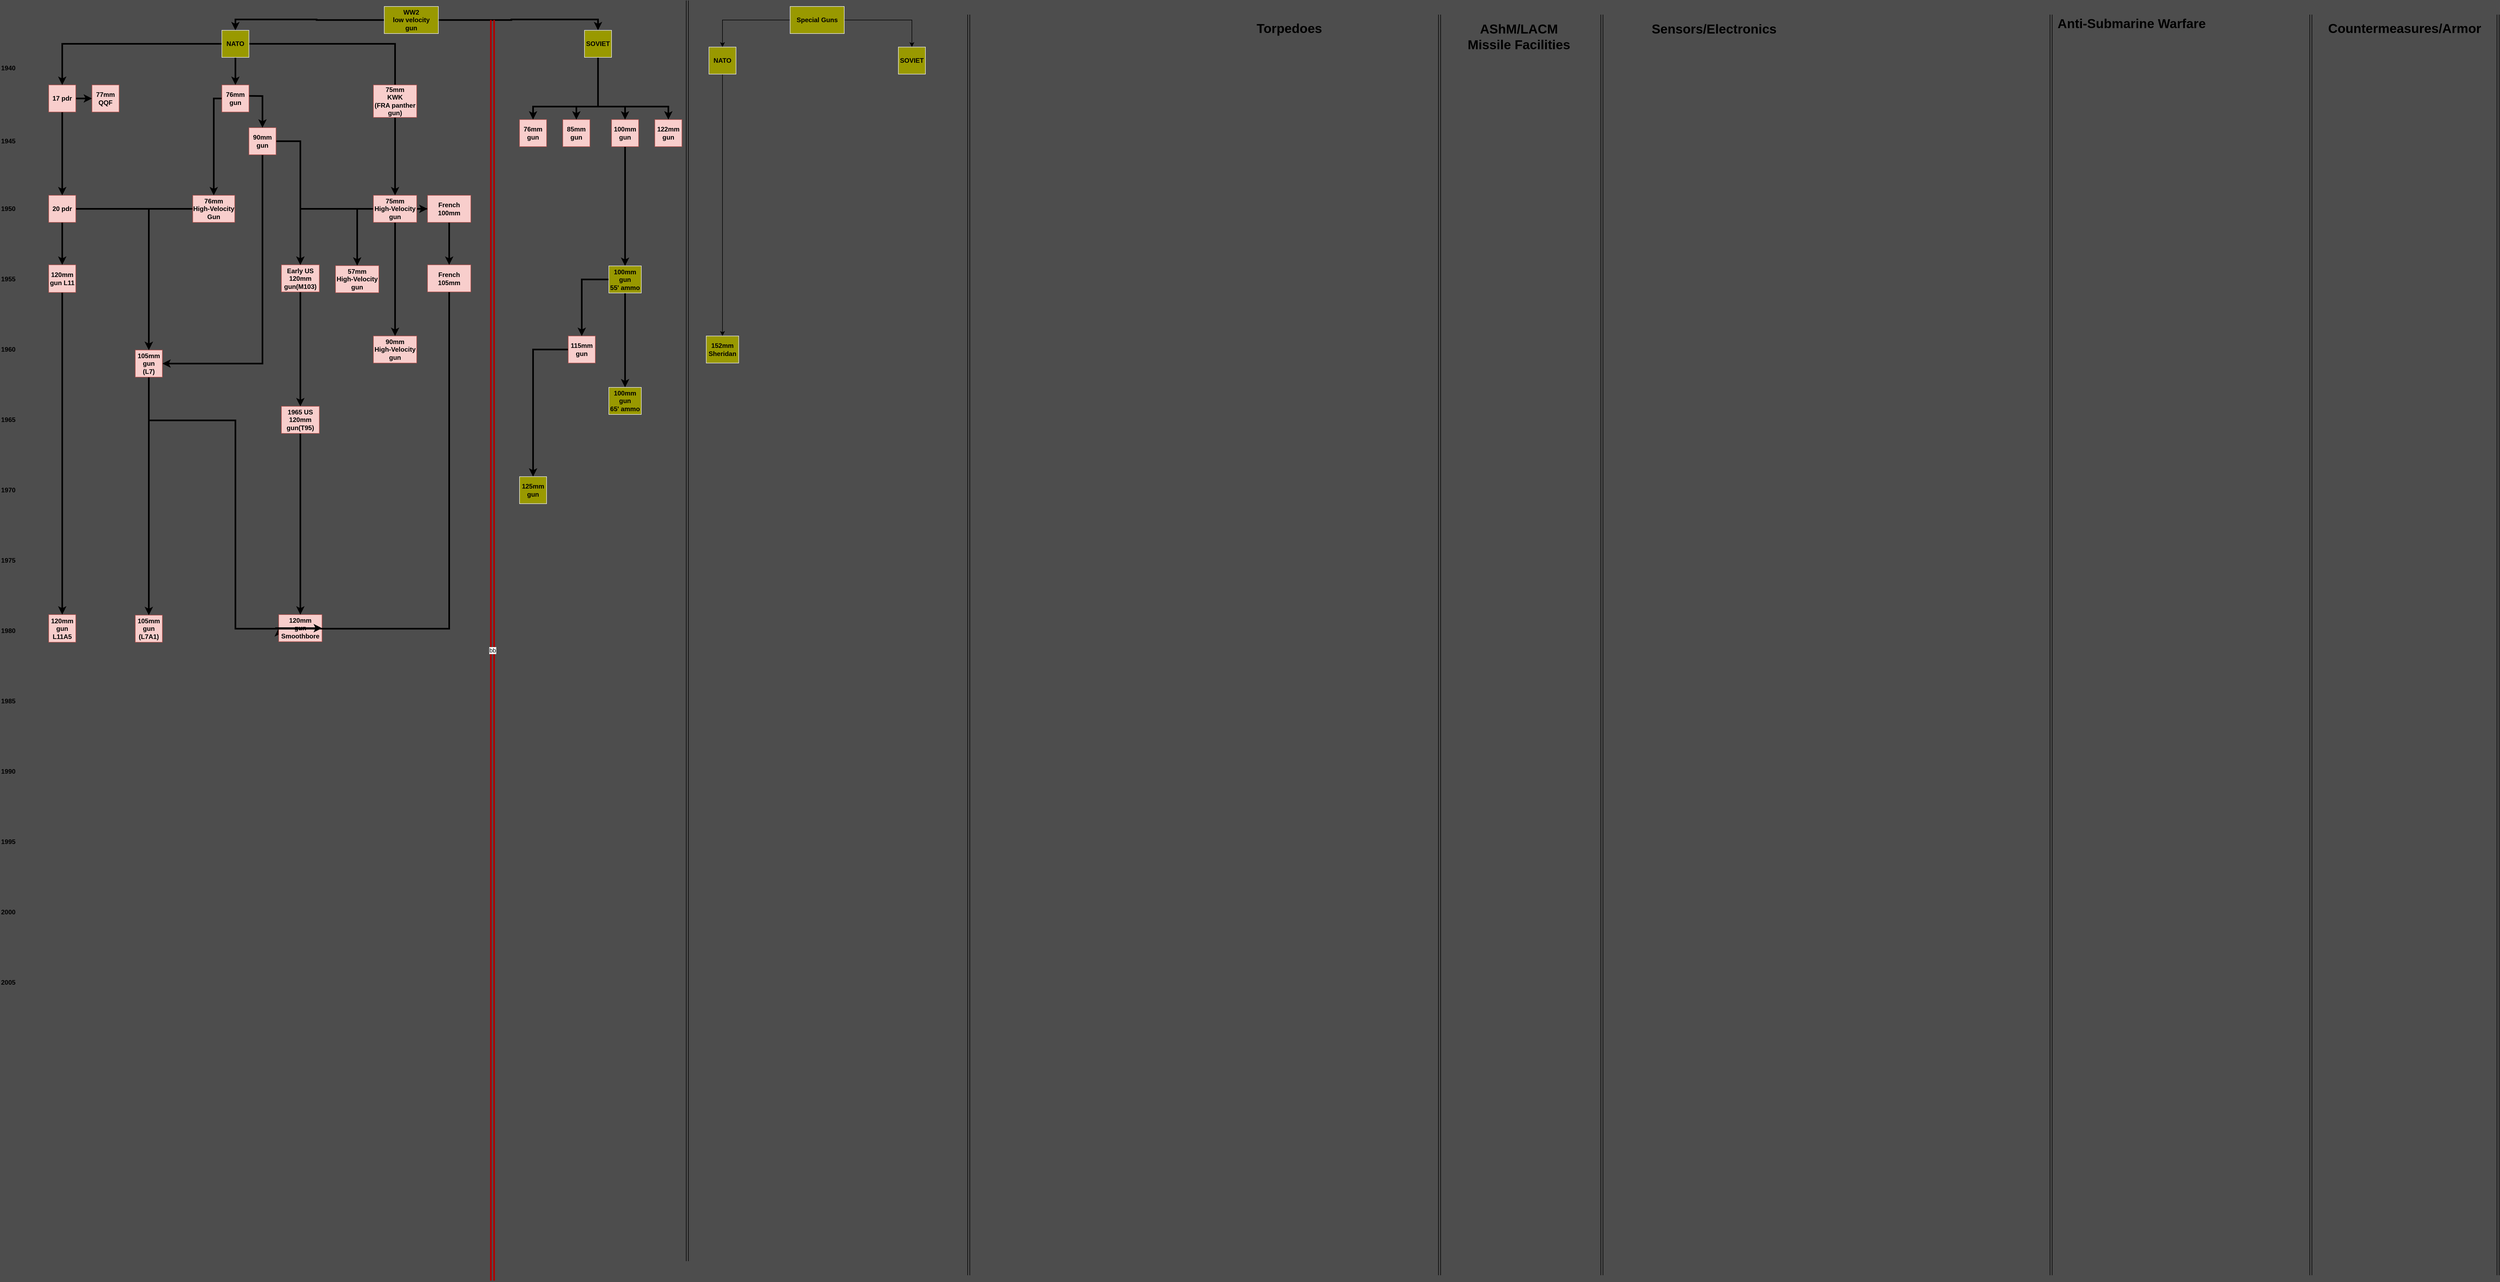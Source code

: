 <mxfile version="14.9.6" type="device" pages="2"><diagram id="k4AfZQAEBGvkmUJgl98D" name="New Submarine Stuff"><mxGraphModel dx="5576" dy="2066" grid="1" gridSize="10" guides="1" tooltips="1" connect="1" arrows="1" fold="1" page="1" pageScale="1" pageWidth="850" pageHeight="1100" background="#4D4D4D" math="0" shadow="0"><root><mxCell id="C5WFhDKt-ld-f9tAi8IY-0"/><mxCell id="C5WFhDKt-ld-f9tAi8IY-1" parent="C5WFhDKt-ld-f9tAi8IY-0"/><mxCell id="CP9UFO7GNS88F_ZE5ED8-0" value="&lt;b&gt;1940&lt;/b&gt;" style="text;html=1;resizable=0;points=[];autosize=1;align=left;verticalAlign=top;spacingTop=-4;" parent="C5WFhDKt-ld-f9tAi8IY-1" vertex="1"><mxGeometry x="-4230" y="89" width="40" height="20" as="geometry"/></mxCell><mxCell id="CP9UFO7GNS88F_ZE5ED8-1" value="&lt;b&gt;1945&lt;/b&gt;" style="text;html=1;resizable=0;points=[];autosize=1;align=left;verticalAlign=top;spacingTop=-4;" parent="C5WFhDKt-ld-f9tAi8IY-1" vertex="1"><mxGeometry x="-4230" y="224" width="40" height="20" as="geometry"/></mxCell><mxCell id="CP9UFO7GNS88F_ZE5ED8-2" value="&lt;b&gt;1950&lt;/b&gt;" style="text;html=1;resizable=0;points=[];autosize=1;align=left;verticalAlign=top;spacingTop=-4;" parent="C5WFhDKt-ld-f9tAi8IY-1" vertex="1"><mxGeometry x="-4230" y="349" width="40" height="20" as="geometry"/></mxCell><mxCell id="CP9UFO7GNS88F_ZE5ED8-3" value="&lt;b&gt;1955&lt;/b&gt;" style="text;html=1;resizable=0;points=[];autosize=1;align=left;verticalAlign=top;spacingTop=-4;" parent="C5WFhDKt-ld-f9tAi8IY-1" vertex="1"><mxGeometry x="-4230" y="479" width="40" height="20" as="geometry"/></mxCell><mxCell id="CP9UFO7GNS88F_ZE5ED8-4" value="&lt;b&gt;1960&lt;/b&gt;" style="text;html=1;resizable=0;points=[];autosize=1;align=left;verticalAlign=top;spacingTop=-4;" parent="C5WFhDKt-ld-f9tAi8IY-1" vertex="1"><mxGeometry x="-4230" y="609" width="40" height="20" as="geometry"/></mxCell><mxCell id="CP9UFO7GNS88F_ZE5ED8-5" value="&lt;b&gt;1965&lt;/b&gt;" style="text;html=1;resizable=0;points=[];autosize=1;align=left;verticalAlign=top;spacingTop=-4;" parent="C5WFhDKt-ld-f9tAi8IY-1" vertex="1"><mxGeometry x="-4230" y="739" width="40" height="20" as="geometry"/></mxCell><mxCell id="CP9UFO7GNS88F_ZE5ED8-6" value="&lt;b&gt;1970&lt;/b&gt;" style="text;html=1;resizable=0;points=[];autosize=1;align=left;verticalAlign=top;spacingTop=-4;" parent="C5WFhDKt-ld-f9tAi8IY-1" vertex="1"><mxGeometry x="-4230" y="869" width="40" height="20" as="geometry"/></mxCell><mxCell id="CP9UFO7GNS88F_ZE5ED8-7" value="&lt;b&gt;1975&lt;/b&gt;" style="text;html=1;resizable=0;points=[];autosize=1;align=left;verticalAlign=top;spacingTop=-4;" parent="C5WFhDKt-ld-f9tAi8IY-1" vertex="1"><mxGeometry x="-4230" y="999" width="40" height="20" as="geometry"/></mxCell><mxCell id="CP9UFO7GNS88F_ZE5ED8-8" value="&lt;b&gt;1980&lt;/b&gt;" style="text;html=1;resizable=0;points=[];autosize=1;align=left;verticalAlign=top;spacingTop=-4;" parent="C5WFhDKt-ld-f9tAi8IY-1" vertex="1"><mxGeometry x="-4230" y="1129" width="40" height="20" as="geometry"/></mxCell><mxCell id="CP9UFO7GNS88F_ZE5ED8-9" value="&lt;b&gt;1985&lt;/b&gt;" style="text;html=1;resizable=0;points=[];autosize=1;align=left;verticalAlign=top;spacingTop=-4;" parent="C5WFhDKt-ld-f9tAi8IY-1" vertex="1"><mxGeometry x="-4230" y="1259" width="40" height="20" as="geometry"/></mxCell><mxCell id="CP9UFO7GNS88F_ZE5ED8-10" value="&lt;b&gt;1990&lt;/b&gt;" style="text;html=1;resizable=0;points=[];autosize=1;align=left;verticalAlign=top;spacingTop=-4;" parent="C5WFhDKt-ld-f9tAi8IY-1" vertex="1"><mxGeometry x="-4230" y="1389" width="40" height="20" as="geometry"/></mxCell><mxCell id="CP9UFO7GNS88F_ZE5ED8-11" value="&lt;b&gt;1995&lt;/b&gt;" style="text;html=1;resizable=0;points=[];autosize=1;align=left;verticalAlign=top;spacingTop=-4;" parent="C5WFhDKt-ld-f9tAi8IY-1" vertex="1"><mxGeometry x="-4230" y="1519" width="40" height="20" as="geometry"/></mxCell><mxCell id="CP9UFO7GNS88F_ZE5ED8-12" value="&lt;b&gt;2000&lt;/b&gt;" style="text;html=1;resizable=0;points=[];autosize=1;align=left;verticalAlign=top;spacingTop=-4;" parent="C5WFhDKt-ld-f9tAi8IY-1" vertex="1"><mxGeometry x="-4230" y="1649" width="40" height="20" as="geometry"/></mxCell><mxCell id="CP9UFO7GNS88F_ZE5ED8-13" value="&lt;b&gt;2005&lt;/b&gt;" style="text;html=1;resizable=0;points=[];autosize=1;align=left;verticalAlign=top;spacingTop=-4;" parent="C5WFhDKt-ld-f9tAi8IY-1" vertex="1"><mxGeometry x="-4230" y="1779" width="40" height="20" as="geometry"/></mxCell><mxCell id="vhZU52meD8vUy6PAUd2d-28" value="&lt;font style=&quot;font-size: 24px&quot;&gt;&lt;b&gt;Countermeasures/Armor&lt;/b&gt;&lt;/font&gt;" style="text;html=1;resizable=0;points=[];autosize=1;align=left;verticalAlign=top;spacingTop=-4;" parent="C5WFhDKt-ld-f9tAi8IY-1" vertex="1"><mxGeometry x="70" y="9" width="300" height="20" as="geometry"/></mxCell><mxCell id="vhZU52meD8vUy6PAUd2d-29" value="" style="shape=link;html=1;" parent="C5WFhDKt-ld-f9tAi8IY-1" edge="1"><mxGeometry width="50" height="50" relative="1" as="geometry"><mxPoint x="-2440.0" y="2330" as="sourcePoint"/><mxPoint x="-2440.0" as="targetPoint"/></mxGeometry></mxCell><mxCell id="vhZU52meD8vUy6PAUd2d-30" value="&lt;span style=&quot;font-size: 24px&quot;&gt;&lt;b&gt;Anti-Submarine Warfare&lt;/b&gt;&lt;/span&gt;" style="text;html=1;resizable=0;points=[];autosize=1;align=left;verticalAlign=top;spacingTop=-4;" parent="C5WFhDKt-ld-f9tAi8IY-1" vertex="1"><mxGeometry x="-430.0" width="290" height="20" as="geometry"/></mxCell><mxCell id="vhZU52meD8vUy6PAUd2d-44" value="" style="shape=link;html=1;" parent="C5WFhDKt-ld-f9tAi8IY-1" edge="1"><mxGeometry width="50" height="50" relative="1" as="geometry"><mxPoint x="-440.001" y="2330" as="sourcePoint"/><mxPoint x="-440.001" as="targetPoint"/></mxGeometry></mxCell><mxCell id="vhZU52meD8vUy6PAUd2d-60" value="&lt;span style=&quot;font-size: 24px&quot;&gt;&lt;b&gt;Sensors/Electronics&lt;/b&gt;&lt;/span&gt;" style="text;html=1;resizable=0;points=[];autosize=1;align=left;verticalAlign=top;spacingTop=-4;" parent="C5WFhDKt-ld-f9tAi8IY-1" vertex="1"><mxGeometry x="-1180" y="10" width="250" height="20" as="geometry"/></mxCell><mxCell id="vhZU52meD8vUy6PAUd2d-126" value="" style="shape=link;html=1;" parent="C5WFhDKt-ld-f9tAi8IY-1" edge="1"><mxGeometry width="50" height="50" relative="1" as="geometry"><mxPoint x="39.999" y="2330" as="sourcePoint"/><mxPoint x="39.999" as="targetPoint"/></mxGeometry></mxCell><mxCell id="vhZU52meD8vUy6PAUd2d-127" value="" style="shape=link;html=1;" parent="C5WFhDKt-ld-f9tAi8IY-1" edge="1"><mxGeometry width="50" height="50" relative="1" as="geometry"><mxPoint x="385.929" y="2330" as="sourcePoint"/><mxPoint x="385.929" as="targetPoint"/></mxGeometry></mxCell><mxCell id="vhZU52meD8vUy6PAUd2d-128" value="" style="shape=link;html=1;" parent="C5WFhDKt-ld-f9tAi8IY-1" edge="1"><mxGeometry width="50" height="50" relative="1" as="geometry"><mxPoint x="-2960.0" y="2304" as="sourcePoint"/><mxPoint x="-2960.0" y="-26" as="targetPoint"/></mxGeometry></mxCell><mxCell id="vhZU52meD8vUy6PAUd2d-129" value="&lt;span style=&quot;font-size: 24px&quot;&gt;&lt;b&gt;Torpedoes&lt;br&gt;&lt;/b&gt;&lt;/span&gt;" style="text;html=1;resizable=0;points=[];autosize=1;align=left;verticalAlign=top;spacingTop=-4;" parent="C5WFhDKt-ld-f9tAi8IY-1" vertex="1"><mxGeometry x="-1910" y="9" width="140" height="20" as="geometry"/></mxCell><mxCell id="vhZU52meD8vUy6PAUd2d-137" value="" style="shape=link;html=1;" parent="C5WFhDKt-ld-f9tAi8IY-1" edge="1"><mxGeometry width="50" height="50" relative="1" as="geometry"><mxPoint x="-1570" y="2330" as="sourcePoint"/><mxPoint x="-1570" as="targetPoint"/></mxGeometry></mxCell><mxCell id="5YGZjUVC741rIX0Yzwud-0" value="" style="shape=link;html=1;" parent="C5WFhDKt-ld-f9tAi8IY-1" edge="1"><mxGeometry width="50" height="50" relative="1" as="geometry"><mxPoint x="-1270" y="2330" as="sourcePoint"/><mxPoint x="-1270" as="targetPoint"/></mxGeometry></mxCell><mxCell id="5YGZjUVC741rIX0Yzwud-1" value="&lt;div style=&quot;text-align: center&quot;&gt;&lt;b style=&quot;font-size: 24px&quot;&gt;AShM/LACM&lt;br&gt;Missile Facilities&lt;/b&gt;&lt;br&gt;&lt;/div&gt;" style="text;html=1;resizable=0;points=[];autosize=1;align=left;verticalAlign=top;spacingTop=-4;" parent="C5WFhDKt-ld-f9tAi8IY-1" vertex="1"><mxGeometry x="-1520" y="10" width="200" height="40" as="geometry"/></mxCell><mxCell id="lodq1067jjbL3VtOKf9E-46" style="edgeStyle=orthogonalEdgeStyle;rounded=0;orthogonalLoop=1;jettySize=auto;html=1;entryX=0.5;entryY=0;entryDx=0;entryDy=0;strokeWidth=3;" parent="C5WFhDKt-ld-f9tAi8IY-1" source="MHSjwQEa7VIGJPmXD4GT-1" target="lodq1067jjbL3VtOKf9E-39" edge="1"><mxGeometry relative="1" as="geometry"><Array as="points"><mxPoint x="-3835" y="155"/></Array></mxGeometry></mxCell><mxCell id="LeSKH15MwXSBt3v7Blxw-29" style="edgeStyle=orthogonalEdgeStyle;rounded=0;orthogonalLoop=1;jettySize=auto;html=1;entryX=0.5;entryY=0;entryDx=0;entryDy=0;fontSize=15;fontColor=#FF3333;strokeWidth=3;" parent="C5WFhDKt-ld-f9tAi8IY-1" source="MHSjwQEa7VIGJPmXD4GT-3" target="LeSKH15MwXSBt3v7Blxw-15" edge="1"><mxGeometry relative="1" as="geometry"/></mxCell><mxCell id="LeSKH15MwXSBt3v7Blxw-31" style="edgeStyle=orthogonalEdgeStyle;rounded=0;orthogonalLoop=1;jettySize=auto;html=1;entryX=0.5;entryY=0;entryDx=0;entryDy=0;fontSize=15;fontColor=#FF3333;strokeWidth=3;" parent="C5WFhDKt-ld-f9tAi8IY-1" source="MHSjwQEa7VIGJPmXD4GT-3" target="LeSKH15MwXSBt3v7Blxw-17" edge="1"><mxGeometry relative="1" as="geometry"/></mxCell><mxCell id="MHSjwQEa7VIGJPmXD4GT-3" value="WW2&lt;br&gt;low velocity&lt;br&gt;gun" style="rounded=0;whiteSpace=wrap;html=1;strokeColor=#E6E6E6;fillColor=#999900;arcSize=6;fontStyle=1" parent="C5WFhDKt-ld-f9tAi8IY-1" vertex="1"><mxGeometry x="-3520" y="-15" width="100" height="50" as="geometry"/></mxCell><mxCell id="lodq1067jjbL3VtOKf9E-52" style="edgeStyle=orthogonalEdgeStyle;rounded=0;orthogonalLoop=1;jettySize=auto;html=1;entryX=0.5;entryY=0;entryDx=0;entryDy=0;strokeWidth=3;" parent="C5WFhDKt-ld-f9tAi8IY-1" source="LeSKH15MwXSBt3v7Blxw-0" target="LeSKH15MwXSBt3v7Blxw-19" edge="1"><mxGeometry relative="1" as="geometry"/></mxCell><mxCell id="7f-6ZEo2HcRtpY3VtQ-P-0" style="edgeStyle=orthogonalEdgeStyle;rounded=0;orthogonalLoop=1;jettySize=auto;html=1;entryX=1;entryY=0.5;entryDx=0;entryDy=0;strokeWidth=3;" parent="C5WFhDKt-ld-f9tAi8IY-1" source="LeSKH15MwXSBt3v7Blxw-0" target="LeSKH15MwXSBt3v7Blxw-2" edge="1"><mxGeometry relative="1" as="geometry"><Array as="points"><mxPoint x="-3745" y="645"/></Array></mxGeometry></mxCell><mxCell id="LeSKH15MwXSBt3v7Blxw-0" value="90mm&lt;br&gt;gun" style="rounded=0;whiteSpace=wrap;html=1;strokeColor=#b85450;fillColor=#f8cecc;arcSize=6;fontStyle=1" parent="C5WFhDKt-ld-f9tAi8IY-1" vertex="1"><mxGeometry x="-3770" y="209" width="50" height="50" as="geometry"/></mxCell><mxCell id="lodq1067jjbL3VtOKf9E-33" style="edgeStyle=orthogonalEdgeStyle;rounded=0;orthogonalLoop=1;jettySize=auto;html=1;entryX=0.5;entryY=0;entryDx=0;entryDy=0;strokeWidth=3;" parent="C5WFhDKt-ld-f9tAi8IY-1" source="LeSKH15MwXSBt3v7Blxw-1" target="lodq1067jjbL3VtOKf9E-32" edge="1"><mxGeometry relative="1" as="geometry"/></mxCell><mxCell id="LeSKH15MwXSBt3v7Blxw-1" value="100mm&lt;br&gt;gun" style="rounded=0;whiteSpace=wrap;html=1;strokeColor=#b85450;fillColor=#f8cecc;arcSize=6;fontStyle=1" parent="C5WFhDKt-ld-f9tAi8IY-1" vertex="1"><mxGeometry x="-3100" y="194" width="50" height="50" as="geometry"/></mxCell><mxCell id="7f-6ZEo2HcRtpY3VtQ-P-14" style="edgeStyle=orthogonalEdgeStyle;rounded=0;orthogonalLoop=1;jettySize=auto;html=1;entryX=0;entryY=0.5;entryDx=0;entryDy=0;strokeWidth=3;" parent="C5WFhDKt-ld-f9tAi8IY-1" source="LeSKH15MwXSBt3v7Blxw-2" target="LeSKH15MwXSBt3v7Blxw-5" edge="1"><mxGeometry relative="1" as="geometry"><Array as="points"><mxPoint x="-3955" y="750"/><mxPoint x="-3795" y="750"/><mxPoint x="-3795" y="1135"/></Array></mxGeometry></mxCell><mxCell id="7f-6ZEo2HcRtpY3VtQ-P-20" style="edgeStyle=orthogonalEdgeStyle;rounded=0;orthogonalLoop=1;jettySize=auto;html=1;entryX=0.5;entryY=0;entryDx=0;entryDy=0;strokeWidth=3;" parent="C5WFhDKt-ld-f9tAi8IY-1" source="LeSKH15MwXSBt3v7Blxw-2" target="7f-6ZEo2HcRtpY3VtQ-P-19" edge="1"><mxGeometry relative="1" as="geometry"/></mxCell><mxCell id="LeSKH15MwXSBt3v7Blxw-2" value="105mm&lt;br&gt;gun&lt;br&gt;(L7)" style="rounded=0;whiteSpace=wrap;html=1;strokeColor=#b85450;fillColor=#f8cecc;arcSize=6;fontStyle=1" parent="C5WFhDKt-ld-f9tAi8IY-1" vertex="1"><mxGeometry x="-3980" y="620" width="50" height="50" as="geometry"/></mxCell><mxCell id="LeSKH15MwXSBt3v7Blxw-55" style="edgeStyle=orthogonalEdgeStyle;rounded=0;orthogonalLoop=1;jettySize=auto;html=1;entryX=0.5;entryY=0;entryDx=0;entryDy=0;fontSize=15;fontColor=#FF3333;strokeWidth=3;" parent="C5WFhDKt-ld-f9tAi8IY-1" source="LeSKH15MwXSBt3v7Blxw-3" target="LeSKH15MwXSBt3v7Blxw-4" edge="1"><mxGeometry relative="1" as="geometry"/></mxCell><mxCell id="LeSKH15MwXSBt3v7Blxw-3" value="115mm&lt;br&gt;gun" style="rounded=0;whiteSpace=wrap;html=1;strokeColor=#b85450;fillColor=#f8cecc;arcSize=6;fontStyle=1" parent="C5WFhDKt-ld-f9tAi8IY-1" vertex="1"><mxGeometry x="-3180" y="594" width="50" height="50" as="geometry"/></mxCell><mxCell id="LeSKH15MwXSBt3v7Blxw-4" value="125mm&lt;br&gt;gun" style="rounded=0;whiteSpace=wrap;html=1;strokeColor=#E6E6E6;fillColor=#999900;arcSize=6;fontStyle=1" parent="C5WFhDKt-ld-f9tAi8IY-1" vertex="1"><mxGeometry x="-3270" y="854" width="50" height="50" as="geometry"/></mxCell><mxCell id="LeSKH15MwXSBt3v7Blxw-5" value="120mm&lt;br&gt;gun&lt;br&gt;Smoothbore" style="rounded=0;whiteSpace=wrap;html=1;strokeColor=#b85450;fillColor=#f8cecc;arcSize=6;fontStyle=1" parent="C5WFhDKt-ld-f9tAi8IY-1" vertex="1"><mxGeometry x="-3715" y="1109" width="80" height="50" as="geometry"/></mxCell><mxCell id="LeSKH15MwXSBt3v7Blxw-6" value="85mm&lt;br&gt;gun" style="rounded=0;whiteSpace=wrap;html=1;strokeColor=#b85450;fillColor=#f8cecc;arcSize=6;fontStyle=1" parent="C5WFhDKt-ld-f9tAi8IY-1" vertex="1"><mxGeometry x="-3190" y="194" width="50" height="50" as="geometry"/></mxCell><mxCell id="LeSKH15MwXSBt3v7Blxw-7" value="122mm&lt;br&gt;gun" style="rounded=0;whiteSpace=wrap;html=1;strokeColor=#b85450;fillColor=#f8cecc;arcSize=6;fontStyle=1" parent="C5WFhDKt-ld-f9tAi8IY-1" vertex="1"><mxGeometry x="-3020" y="194" width="50" height="50" as="geometry"/></mxCell><mxCell id="LeSKH15MwXSBt3v7Blxw-56" style="edgeStyle=orthogonalEdgeStyle;rounded=0;orthogonalLoop=1;jettySize=auto;html=1;entryX=0.5;entryY=0;entryDx=0;entryDy=0;fontSize=15;fontColor=#FF3333;strokeWidth=3;" parent="C5WFhDKt-ld-f9tAi8IY-1" source="LeSKH15MwXSBt3v7Blxw-8" target="LeSKH15MwXSBt3v7Blxw-9" edge="1"><mxGeometry relative="1" as="geometry"/></mxCell><mxCell id="7f-6ZEo2HcRtpY3VtQ-P-8" style="edgeStyle=orthogonalEdgeStyle;rounded=0;orthogonalLoop=1;jettySize=auto;html=1;entryX=0;entryY=0.5;entryDx=0;entryDy=0;strokeWidth=3;" parent="C5WFhDKt-ld-f9tAi8IY-1" source="LeSKH15MwXSBt3v7Blxw-8" target="7f-6ZEo2HcRtpY3VtQ-P-5" edge="1"><mxGeometry relative="1" as="geometry"/></mxCell><mxCell id="LeSKH15MwXSBt3v7Blxw-8" value="17 pdr" style="rounded=0;whiteSpace=wrap;html=1;strokeColor=#b85450;fillColor=#f8cecc;arcSize=6;fontStyle=1" parent="C5WFhDKt-ld-f9tAi8IY-1" vertex="1"><mxGeometry x="-4140" y="130" width="50" height="50" as="geometry"/></mxCell><mxCell id="lodq1067jjbL3VtOKf9E-0" style="edgeStyle=orthogonalEdgeStyle;rounded=0;orthogonalLoop=1;jettySize=auto;html=1;entryX=0.5;entryY=0;entryDx=0;entryDy=0;strokeWidth=3;" parent="C5WFhDKt-ld-f9tAi8IY-1" source="LeSKH15MwXSBt3v7Blxw-9" target="LeSKH15MwXSBt3v7Blxw-18" edge="1"><mxGeometry relative="1" as="geometry"/></mxCell><mxCell id="7f-6ZEo2HcRtpY3VtQ-P-1" style="edgeStyle=orthogonalEdgeStyle;rounded=0;orthogonalLoop=1;jettySize=auto;html=1;strokeWidth=3;" parent="C5WFhDKt-ld-f9tAi8IY-1" source="LeSKH15MwXSBt3v7Blxw-9" target="LeSKH15MwXSBt3v7Blxw-2" edge="1"><mxGeometry relative="1" as="geometry"/></mxCell><mxCell id="LeSKH15MwXSBt3v7Blxw-9" value="20&amp;nbsp;pdr" style="rounded=0;whiteSpace=wrap;html=1;strokeColor=#b85450;fillColor=#f8cecc;arcSize=6;fontStyle=1" parent="C5WFhDKt-ld-f9tAi8IY-1" vertex="1"><mxGeometry x="-4140" y="334" width="50" height="50" as="geometry"/></mxCell><mxCell id="LeSKH15MwXSBt3v7Blxw-22" style="edgeStyle=orthogonalEdgeStyle;rounded=0;orthogonalLoop=1;jettySize=auto;html=1;entryX=0.5;entryY=0;entryDx=0;entryDy=0;fontSize=15;fontColor=#FF3333;strokeWidth=3;" parent="C5WFhDKt-ld-f9tAi8IY-1" source="LeSKH15MwXSBt3v7Blxw-15" target="LeSKH15MwXSBt3v7Blxw-8" edge="1"><mxGeometry relative="1" as="geometry"><mxPoint x="-4070" y="125" as="targetPoint"/></mxGeometry></mxCell><mxCell id="LeSKH15MwXSBt3v7Blxw-32" style="edgeStyle=orthogonalEdgeStyle;rounded=0;orthogonalLoop=1;jettySize=auto;html=1;fontSize=15;fontColor=#FF3333;strokeWidth=3;entryX=0.5;entryY=0;entryDx=0;entryDy=0;" parent="C5WFhDKt-ld-f9tAi8IY-1" source="LeSKH15MwXSBt3v7Blxw-15" target="LeSKH15MwXSBt3v7Blxw-37" edge="1"><mxGeometry relative="1" as="geometry"><mxPoint x="-3560" y="280" as="targetPoint"/></mxGeometry></mxCell><mxCell id="pHbKhdELjsEy3I7Yhlce-1" style="edgeStyle=orthogonalEdgeStyle;rounded=0;orthogonalLoop=1;jettySize=auto;html=1;entryX=0.5;entryY=0;entryDx=0;entryDy=0;strokeWidth=3;" parent="C5WFhDKt-ld-f9tAi8IY-1" source="LeSKH15MwXSBt3v7Blxw-15" target="MHSjwQEa7VIGJPmXD4GT-1" edge="1"><mxGeometry relative="1" as="geometry"/></mxCell><mxCell id="LeSKH15MwXSBt3v7Blxw-15" value="NATO" style="rounded=0;whiteSpace=wrap;html=1;strokeColor=#E6E6E6;fillColor=#999900;arcSize=6;fontStyle=1" parent="C5WFhDKt-ld-f9tAi8IY-1" vertex="1"><mxGeometry x="-3820" y="29" width="50" height="50" as="geometry"/></mxCell><mxCell id="LeSKH15MwXSBt3v7Blxw-64" style="edgeStyle=orthogonalEdgeStyle;rounded=0;orthogonalLoop=1;jettySize=auto;html=1;fontSize=15;fontColor=#FF3333;strokeWidth=3;" parent="C5WFhDKt-ld-f9tAi8IY-1" source="LeSKH15MwXSBt3v7Blxw-17" target="LeSKH15MwXSBt3v7Blxw-6" edge="1"><mxGeometry relative="1" as="geometry"><Array as="points"><mxPoint x="-3125" y="170"/><mxPoint x="-3165" y="170"/></Array></mxGeometry></mxCell><mxCell id="LeSKH15MwXSBt3v7Blxw-65" style="edgeStyle=orthogonalEdgeStyle;rounded=0;orthogonalLoop=1;jettySize=auto;html=1;entryX=0.5;entryY=0;entryDx=0;entryDy=0;fontSize=15;fontColor=#FF3333;strokeWidth=3;" parent="C5WFhDKt-ld-f9tAi8IY-1" source="LeSKH15MwXSBt3v7Blxw-17" target="LeSKH15MwXSBt3v7Blxw-1" edge="1"><mxGeometry relative="1" as="geometry"><Array as="points"><mxPoint x="-3125" y="170"/><mxPoint x="-3075" y="170"/></Array></mxGeometry></mxCell><mxCell id="LeSKH15MwXSBt3v7Blxw-66" style="edgeStyle=orthogonalEdgeStyle;rounded=0;orthogonalLoop=1;jettySize=auto;html=1;entryX=0.5;entryY=0;entryDx=0;entryDy=0;fontSize=15;fontColor=#FF3333;strokeWidth=3;" parent="C5WFhDKt-ld-f9tAi8IY-1" source="LeSKH15MwXSBt3v7Blxw-17" target="LeSKH15MwXSBt3v7Blxw-7" edge="1"><mxGeometry relative="1" as="geometry"><Array as="points"><mxPoint x="-3125" y="170"/><mxPoint x="-2995" y="170"/></Array></mxGeometry></mxCell><mxCell id="LeSKH15MwXSBt3v7Blxw-70" style="edgeStyle=orthogonalEdgeStyle;rounded=0;orthogonalLoop=1;jettySize=auto;html=1;entryX=0.5;entryY=0;entryDx=0;entryDy=0;fontSize=15;fontColor=#FF3333;strokeWidth=3;" parent="C5WFhDKt-ld-f9tAi8IY-1" source="LeSKH15MwXSBt3v7Blxw-17" target="LeSKH15MwXSBt3v7Blxw-69" edge="1"><mxGeometry relative="1" as="geometry"><Array as="points"><mxPoint x="-3125" y="170"/><mxPoint x="-3245" y="170"/></Array></mxGeometry></mxCell><mxCell id="LeSKH15MwXSBt3v7Blxw-17" value="SOVIET" style="rounded=0;whiteSpace=wrap;html=1;strokeColor=#E6E6E6;fillColor=#999900;arcSize=6;fontStyle=1" parent="C5WFhDKt-ld-f9tAi8IY-1" vertex="1"><mxGeometry x="-3150" y="29" width="50" height="50" as="geometry"/></mxCell><mxCell id="7f-6ZEo2HcRtpY3VtQ-P-17" style="edgeStyle=orthogonalEdgeStyle;rounded=0;orthogonalLoop=1;jettySize=auto;html=1;strokeWidth=3;entryX=0.5;entryY=0;entryDx=0;entryDy=0;" parent="C5WFhDKt-ld-f9tAi8IY-1" source="LeSKH15MwXSBt3v7Blxw-18" target="7f-6ZEo2HcRtpY3VtQ-P-16" edge="1"><mxGeometry relative="1" as="geometry"><mxPoint x="-4115" y="1090" as="targetPoint"/></mxGeometry></mxCell><mxCell id="LeSKH15MwXSBt3v7Blxw-18" value="120mm&lt;br&gt;gun L11" style="rounded=0;whiteSpace=wrap;html=1;strokeColor=#b85450;fillColor=#f8cecc;arcSize=6;fontStyle=1" parent="C5WFhDKt-ld-f9tAi8IY-1" vertex="1"><mxGeometry x="-4140" y="462.5" width="50" height="51" as="geometry"/></mxCell><mxCell id="lodq1067jjbL3VtOKf9E-3" style="edgeStyle=orthogonalEdgeStyle;rounded=0;orthogonalLoop=1;jettySize=auto;html=1;entryX=0.5;entryY=0;entryDx=0;entryDy=0;strokeWidth=3;" parent="C5WFhDKt-ld-f9tAi8IY-1" source="LeSKH15MwXSBt3v7Blxw-19" target="lodq1067jjbL3VtOKf9E-2" edge="1"><mxGeometry relative="1" as="geometry"><mxPoint x="-3675" y="620" as="targetPoint"/></mxGeometry></mxCell><mxCell id="LeSKH15MwXSBt3v7Blxw-19" value="Early US&lt;br&gt;120mm&lt;br&gt;gun(M103)" style="rounded=0;whiteSpace=wrap;html=1;strokeColor=#b85450;fillColor=#f8cecc;arcSize=6;fontStyle=1" parent="C5WFhDKt-ld-f9tAi8IY-1" vertex="1"><mxGeometry x="-3710" y="462.5" width="70" height="50" as="geometry"/></mxCell><mxCell id="lodq1067jjbL3VtOKf9E-30" style="edgeStyle=orthogonalEdgeStyle;rounded=0;orthogonalLoop=1;jettySize=auto;html=1;entryX=0.5;entryY=0;entryDx=0;entryDy=0;strokeWidth=3;" parent="C5WFhDKt-ld-f9tAi8IY-1" source="LeSKH15MwXSBt3v7Blxw-37" target="lodq1067jjbL3VtOKf9E-29" edge="1"><mxGeometry relative="1" as="geometry"/></mxCell><mxCell id="7f-6ZEo2HcRtpY3VtQ-P-4" style="edgeStyle=orthogonalEdgeStyle;rounded=0;orthogonalLoop=1;jettySize=auto;html=1;entryX=0.5;entryY=0;entryDx=0;entryDy=0;strokeWidth=3;" parent="C5WFhDKt-ld-f9tAi8IY-1" source="LeSKH15MwXSBt3v7Blxw-37" target="LeSKH15MwXSBt3v7Blxw-19" edge="1"><mxGeometry relative="1" as="geometry"/></mxCell><mxCell id="7f-6ZEo2HcRtpY3VtQ-P-10" style="edgeStyle=orthogonalEdgeStyle;rounded=0;orthogonalLoop=1;jettySize=auto;html=1;entryX=0.5;entryY=0;entryDx=0;entryDy=0;strokeWidth=3;" parent="C5WFhDKt-ld-f9tAi8IY-1" source="LeSKH15MwXSBt3v7Blxw-37" target="7f-6ZEo2HcRtpY3VtQ-P-9" edge="1"><mxGeometry relative="1" as="geometry"><Array as="points"><mxPoint x="-3570" y="359"/></Array></mxGeometry></mxCell><mxCell id="7f-6ZEo2HcRtpY3VtQ-P-12" style="edgeStyle=orthogonalEdgeStyle;rounded=0;orthogonalLoop=1;jettySize=auto;html=1;entryX=0;entryY=0.5;entryDx=0;entryDy=0;strokeWidth=3;" parent="C5WFhDKt-ld-f9tAi8IY-1" source="LeSKH15MwXSBt3v7Blxw-37" target="7f-6ZEo2HcRtpY3VtQ-P-11" edge="1"><mxGeometry relative="1" as="geometry"/></mxCell><mxCell id="LeSKH15MwXSBt3v7Blxw-37" value="75mm&lt;br&gt;High-Velocity&lt;br&gt;gun" style="rounded=0;whiteSpace=wrap;html=1;strokeColor=#b85450;fillColor=#f8cecc;arcSize=6;fontStyle=1" parent="C5WFhDKt-ld-f9tAi8IY-1" vertex="1"><mxGeometry x="-3540" y="334" width="80" height="50" as="geometry"/></mxCell><mxCell id="7f-6ZEo2HcRtpY3VtQ-P-15" style="edgeStyle=orthogonalEdgeStyle;rounded=0;orthogonalLoop=1;jettySize=auto;html=1;entryX=1;entryY=0.5;entryDx=0;entryDy=0;strokeWidth=3;" parent="C5WFhDKt-ld-f9tAi8IY-1" source="LeSKH15MwXSBt3v7Blxw-39" target="LeSKH15MwXSBt3v7Blxw-5" edge="1"><mxGeometry relative="1" as="geometry"><Array as="points"><mxPoint x="-3400" y="1135"/><mxPoint x="-3720" y="1135"/><mxPoint x="-3720" y="1134"/></Array></mxGeometry></mxCell><mxCell id="LeSKH15MwXSBt3v7Blxw-39" value="French 105mm" style="rounded=0;whiteSpace=wrap;html=1;strokeColor=#b85450;fillColor=#f8cecc;arcSize=6;fontStyle=1" parent="C5WFhDKt-ld-f9tAi8IY-1" vertex="1"><mxGeometry x="-3440" y="462.5" width="80" height="50" as="geometry"/></mxCell><mxCell id="LeSKH15MwXSBt3v7Blxw-69" value="76mm&lt;br&gt;gun" style="rounded=0;whiteSpace=wrap;html=1;strokeColor=#b85450;fillColor=#f8cecc;arcSize=6;fontStyle=1" parent="C5WFhDKt-ld-f9tAi8IY-1" vertex="1"><mxGeometry x="-3270" y="194" width="50" height="50" as="geometry"/></mxCell><mxCell id="7f-6ZEo2HcRtpY3VtQ-P-18" style="edgeStyle=orthogonalEdgeStyle;rounded=0;orthogonalLoop=1;jettySize=auto;html=1;entryX=0.5;entryY=0;entryDx=0;entryDy=0;strokeWidth=3;" parent="C5WFhDKt-ld-f9tAi8IY-1" source="lodq1067jjbL3VtOKf9E-2" target="LeSKH15MwXSBt3v7Blxw-5" edge="1"><mxGeometry relative="1" as="geometry"/></mxCell><mxCell id="lodq1067jjbL3VtOKf9E-2" value="1965 US&lt;br&gt;120mm&lt;br&gt;gun(T95)" style="rounded=0;whiteSpace=wrap;html=1;strokeColor=#b85450;fillColor=#f8cecc;arcSize=6;fontStyle=1" parent="C5WFhDKt-ld-f9tAi8IY-1" vertex="1"><mxGeometry x="-3710" y="724" width="70" height="50" as="geometry"/></mxCell><mxCell id="lodq1067jjbL3VtOKf9E-13" value="bb" style="shape=link;html=1;strokeWidth=3;fillColor=#e51400;strokeColor=#B20000;" parent="C5WFhDKt-ld-f9tAi8IY-1" edge="1"><mxGeometry width="50" height="50" relative="1" as="geometry"><mxPoint x="-3320.0" y="2340" as="sourcePoint"/><mxPoint x="-3320.0" y="10" as="targetPoint"/></mxGeometry></mxCell><mxCell id="lodq1067jjbL3VtOKf9E-25" style="edgeStyle=orthogonalEdgeStyle;rounded=0;orthogonalLoop=1;jettySize=auto;html=1;entryX=0.5;entryY=0;entryDx=0;entryDy=0;" parent="C5WFhDKt-ld-f9tAi8IY-1" source="lodq1067jjbL3VtOKf9E-22" target="lodq1067jjbL3VtOKf9E-24" edge="1"><mxGeometry relative="1" as="geometry"/></mxCell><mxCell id="lodq1067jjbL3VtOKf9E-26" style="edgeStyle=orthogonalEdgeStyle;rounded=0;orthogonalLoop=1;jettySize=auto;html=1;entryX=0.5;entryY=0;entryDx=0;entryDy=0;" parent="C5WFhDKt-ld-f9tAi8IY-1" source="lodq1067jjbL3VtOKf9E-22" target="lodq1067jjbL3VtOKf9E-23" edge="1"><mxGeometry relative="1" as="geometry"/></mxCell><mxCell id="lodq1067jjbL3VtOKf9E-22" value="Special Guns" style="rounded=0;whiteSpace=wrap;html=1;strokeColor=#E6E6E6;fillColor=#999900;arcSize=6;fontStyle=1" parent="C5WFhDKt-ld-f9tAi8IY-1" vertex="1"><mxGeometry x="-2770" y="-15" width="100" height="50" as="geometry"/></mxCell><mxCell id="lodq1067jjbL3VtOKf9E-23" value="SOVIET" style="rounded=0;whiteSpace=wrap;html=1;strokeColor=#E6E6E6;fillColor=#999900;arcSize=6;fontStyle=1" parent="C5WFhDKt-ld-f9tAi8IY-1" vertex="1"><mxGeometry x="-2570" y="60" width="50" height="50" as="geometry"/></mxCell><mxCell id="lodq1067jjbL3VtOKf9E-28" style="edgeStyle=orthogonalEdgeStyle;rounded=0;orthogonalLoop=1;jettySize=auto;html=1;entryX=0.5;entryY=0;entryDx=0;entryDy=0;" parent="C5WFhDKt-ld-f9tAi8IY-1" source="lodq1067jjbL3VtOKf9E-24" target="lodq1067jjbL3VtOKf9E-27" edge="1"><mxGeometry relative="1" as="geometry"/></mxCell><mxCell id="lodq1067jjbL3VtOKf9E-24" value="NATO" style="rounded=0;whiteSpace=wrap;html=1;strokeColor=#E6E6E6;fillColor=#999900;arcSize=6;fontStyle=1" parent="C5WFhDKt-ld-f9tAi8IY-1" vertex="1"><mxGeometry x="-2920" y="60" width="50" height="50" as="geometry"/></mxCell><mxCell id="lodq1067jjbL3VtOKf9E-27" value="152mm&lt;br&gt;Sheridan" style="rounded=0;whiteSpace=wrap;html=1;strokeColor=#E6E6E6;fillColor=#999900;arcSize=6;fontStyle=1" parent="C5WFhDKt-ld-f9tAi8IY-1" vertex="1"><mxGeometry x="-2925" y="594" width="60" height="50" as="geometry"/></mxCell><mxCell id="lodq1067jjbL3VtOKf9E-34" style="edgeStyle=orthogonalEdgeStyle;rounded=0;orthogonalLoop=1;jettySize=auto;html=1;entryX=0.5;entryY=0;entryDx=0;entryDy=0;strokeWidth=3;" parent="C5WFhDKt-ld-f9tAi8IY-1" source="lodq1067jjbL3VtOKf9E-32" target="LeSKH15MwXSBt3v7Blxw-3" edge="1"><mxGeometry relative="1" as="geometry"/></mxCell><mxCell id="lodq1067jjbL3VtOKf9E-37" style="edgeStyle=orthogonalEdgeStyle;rounded=0;orthogonalLoop=1;jettySize=auto;html=1;entryX=0.5;entryY=0;entryDx=0;entryDy=0;strokeWidth=3;" parent="C5WFhDKt-ld-f9tAi8IY-1" source="lodq1067jjbL3VtOKf9E-32" target="lodq1067jjbL3VtOKf9E-35" edge="1"><mxGeometry relative="1" as="geometry"/></mxCell><mxCell id="lodq1067jjbL3VtOKf9E-32" value="100mm&lt;br&gt;gun&lt;br&gt;55' ammo" style="rounded=0;whiteSpace=wrap;html=1;strokeColor=#E6E6E6;fillColor=#999900;arcSize=6;fontStyle=1" parent="C5WFhDKt-ld-f9tAi8IY-1" vertex="1"><mxGeometry x="-3105" y="464.5" width="60" height="50" as="geometry"/></mxCell><mxCell id="lodq1067jjbL3VtOKf9E-35" value="100mm&lt;br&gt;gun&lt;br&gt;65' ammo" style="rounded=0;whiteSpace=wrap;html=1;strokeColor=#E6E6E6;fillColor=#999900;arcSize=6;fontStyle=1" parent="C5WFhDKt-ld-f9tAi8IY-1" vertex="1"><mxGeometry x="-3105" y="689" width="60" height="50" as="geometry"/></mxCell><mxCell id="pHbKhdELjsEy3I7Yhlce-2" style="edgeStyle=orthogonalEdgeStyle;rounded=0;orthogonalLoop=1;jettySize=auto;html=1;strokeWidth=3;" parent="C5WFhDKt-ld-f9tAi8IY-1" source="lodq1067jjbL3VtOKf9E-39" target="LeSKH15MwXSBt3v7Blxw-2" edge="1"><mxGeometry relative="1" as="geometry"/></mxCell><mxCell id="lodq1067jjbL3VtOKf9E-39" value="76mm&lt;br&gt;High-Velocity&lt;br&gt;Gun" style="rounded=0;whiteSpace=wrap;html=1;strokeColor=#b85450;fillColor=#f8cecc;arcSize=6;fontStyle=1" parent="C5WFhDKt-ld-f9tAi8IY-1" vertex="1"><mxGeometry x="-3873.75" y="334" width="77.5" height="50" as="geometry"/></mxCell><mxCell id="lodq1067jjbL3VtOKf9E-53" style="edgeStyle=orthogonalEdgeStyle;rounded=0;orthogonalLoop=1;jettySize=auto;html=1;entryX=0.5;entryY=0;entryDx=0;entryDy=0;strokeWidth=3;" parent="C5WFhDKt-ld-f9tAi8IY-1" target="MHSjwQEa7VIGJPmXD4GT-1" edge="1"><mxGeometry relative="1" as="geometry"><mxPoint x="-3795" y="150" as="sourcePoint"/></mxGeometry></mxCell><mxCell id="lodq1067jjbL3VtOKf9E-54" style="edgeStyle=orthogonalEdgeStyle;rounded=0;orthogonalLoop=1;jettySize=auto;html=1;entryX=0.5;entryY=0;entryDx=0;entryDy=0;strokeWidth=3;" parent="C5WFhDKt-ld-f9tAi8IY-1" target="LeSKH15MwXSBt3v7Blxw-0" edge="1"><mxGeometry relative="1" as="geometry"><mxPoint x="-3795" y="150" as="sourcePoint"/></mxGeometry></mxCell><mxCell id="MHSjwQEa7VIGJPmXD4GT-1" value="76mm&lt;br&gt;gun" style="rounded=0;whiteSpace=wrap;html=1;strokeColor=#b85450;fillColor=#f8cecc;arcSize=6;fontStyle=1" parent="C5WFhDKt-ld-f9tAi8IY-1" vertex="1"><mxGeometry x="-3820" y="130" width="50" height="50" as="geometry"/></mxCell><mxCell id="7f-6ZEo2HcRtpY3VtQ-P-2" value="75mm&lt;br&gt;KWK&lt;br&gt;(FRA panther gun)" style="rounded=0;whiteSpace=wrap;html=1;strokeColor=#b85450;fillColor=#f8cecc;arcSize=6;fontStyle=1" parent="C5WFhDKt-ld-f9tAi8IY-1" vertex="1"><mxGeometry x="-3540" y="130" width="80" height="60" as="geometry"/></mxCell><mxCell id="lodq1067jjbL3VtOKf9E-29" value="90mm&lt;br&gt;High-Velocity&lt;br&gt;gun" style="rounded=0;whiteSpace=wrap;html=1;strokeColor=#b85450;fillColor=#f8cecc;arcSize=6;fontStyle=1" parent="C5WFhDKt-ld-f9tAi8IY-1" vertex="1"><mxGeometry x="-3540" y="594" width="80" height="50" as="geometry"/></mxCell><mxCell id="7f-6ZEo2HcRtpY3VtQ-P-5" value="77mm&lt;br&gt;QQF" style="rounded=0;whiteSpace=wrap;html=1;strokeColor=#b85450;fillColor=#f8cecc;arcSize=6;fontStyle=1" parent="C5WFhDKt-ld-f9tAi8IY-1" vertex="1"><mxGeometry x="-4060" y="130" width="50" height="50" as="geometry"/></mxCell><mxCell id="7f-6ZEo2HcRtpY3VtQ-P-9" value="57mm&lt;br&gt;High-Velocity&lt;br&gt;gun" style="rounded=0;whiteSpace=wrap;html=1;strokeColor=#b85450;fillColor=#f8cecc;arcSize=6;fontStyle=1" parent="C5WFhDKt-ld-f9tAi8IY-1" vertex="1"><mxGeometry x="-3610" y="464" width="80" height="50" as="geometry"/></mxCell><mxCell id="7f-6ZEo2HcRtpY3VtQ-P-13" style="edgeStyle=orthogonalEdgeStyle;rounded=0;orthogonalLoop=1;jettySize=auto;html=1;strokeWidth=3;" parent="C5WFhDKt-ld-f9tAi8IY-1" source="7f-6ZEo2HcRtpY3VtQ-P-11" target="LeSKH15MwXSBt3v7Blxw-39" edge="1"><mxGeometry relative="1" as="geometry"/></mxCell><mxCell id="7f-6ZEo2HcRtpY3VtQ-P-11" value="French 100mm" style="rounded=0;whiteSpace=wrap;html=1;strokeColor=#b85450;fillColor=#f8cecc;arcSize=6;fontStyle=1" parent="C5WFhDKt-ld-f9tAi8IY-1" vertex="1"><mxGeometry x="-3440" y="334" width="80" height="50" as="geometry"/></mxCell><mxCell id="7f-6ZEo2HcRtpY3VtQ-P-16" value="120mm&lt;br&gt;gun L11A5" style="rounded=0;whiteSpace=wrap;html=1;strokeColor=#b85450;fillColor=#f8cecc;arcSize=6;fontStyle=1" parent="C5WFhDKt-ld-f9tAi8IY-1" vertex="1"><mxGeometry x="-4140" y="1109" width="50" height="51" as="geometry"/></mxCell><mxCell id="7f-6ZEo2HcRtpY3VtQ-P-19" value="105mm&lt;br&gt;gun&lt;br&gt;(L7A1)" style="rounded=0;whiteSpace=wrap;html=1;strokeColor=#b85450;fillColor=#f8cecc;arcSize=6;fontStyle=1" parent="C5WFhDKt-ld-f9tAi8IY-1" vertex="1"><mxGeometry x="-3980" y="1110" width="50" height="50" as="geometry"/></mxCell></root></mxGraphModel></diagram><diagram id="X3Tyd3i1JP8aAJ8aPeR3" name="Page-2"><mxGraphModel dx="621" dy="552" grid="1" gridSize="10" guides="1" tooltips="1" connect="1" arrows="1" fold="1" page="1" pageScale="1" pageWidth="850" pageHeight="1100" math="0" shadow="0"><root><mxCell id="RCkPHdCCf23aWyQgIb7Z-0"/><mxCell id="RCkPHdCCf23aWyQgIb7Z-1" parent="RCkPHdCCf23aWyQgIb7Z-0"/><mxCell id="RCkPHdCCf23aWyQgIb7Z-21" style="edgeStyle=orthogonalEdgeStyle;rounded=0;orthogonalLoop=1;jettySize=auto;html=1;entryX=0;entryY=0.5;entryDx=0;entryDy=0;curved=1;strokeColor=#080808;" edge="1" parent="RCkPHdCCf23aWyQgIb7Z-1" source="RCkPHdCCf23aWyQgIb7Z-10" target="RCkPHdCCf23aWyQgIb7Z-15"><mxGeometry relative="1" as="geometry"><Array as="points"><mxPoint x="139.97" y="340"/><mxPoint x="139.97" y="140"/></Array></mxGeometry></mxCell><mxCell id="RCkPHdCCf23aWyQgIb7Z-25" style="rounded=0;orthogonalLoop=1;jettySize=auto;html=1;strokeColor=#080808;" edge="1" parent="RCkPHdCCf23aWyQgIb7Z-1" source="RCkPHdCCf23aWyQgIb7Z-10" target="RCkPHdCCf23aWyQgIb7Z-26"><mxGeometry relative="1" as="geometry"><mxPoint x="250" y="400" as="targetPoint"/></mxGeometry></mxCell><mxCell id="RCkPHdCCf23aWyQgIb7Z-10" value="&#10;&#10;&lt;span style=&quot;color: rgb(240, 240, 240); font-family: helvetica; font-size: 12px; font-style: normal; font-weight: 400; letter-spacing: normal; text-align: center; text-indent: 0px; text-transform: none; word-spacing: 0px; background-color: rgb(42, 42, 42); display: inline; float: none;&quot;&gt;CD4&lt;/span&gt;&lt;sup style=&quot;color: rgb(240, 240, 240); font-family: helvetica; font-style: normal; font-weight: 400; letter-spacing: normal; text-align: center; text-indent: 0px; text-transform: none; word-spacing: 0px; background-color: rgb(42, 42, 42);&quot;&gt;+&amp;nbsp;&lt;/sup&gt;&lt;span style=&quot;color: rgb(240, 240, 240); font-family: helvetica; font-size: 12px; font-style: normal; font-weight: 400; letter-spacing: normal; text-align: center; text-indent: 0px; text-transform: none; word-spacing: 0px; background-color: rgb(42, 42, 42); display: inline; float: none;&quot;&gt;T-cells become HIV-infeced and produce viral progeny&lt;/span&gt;&#10;&#10;" style="rounded=1;whiteSpace=wrap;html=1;" vertex="1" parent="RCkPHdCCf23aWyQgIb7Z-1"><mxGeometry x="189.97" y="310" width="120" height="60" as="geometry"/></mxCell><mxCell id="RCkPHdCCf23aWyQgIb7Z-19" style="edgeStyle=orthogonalEdgeStyle;rounded=0;orthogonalLoop=1;jettySize=auto;html=1;strokeColor=#080808;" edge="1" parent="RCkPHdCCf23aWyQgIb7Z-1" source="RCkPHdCCf23aWyQgIb7Z-14" target="RCkPHdCCf23aWyQgIb7Z-10"><mxGeometry relative="1" as="geometry"/></mxCell><mxCell id="RCkPHdCCf23aWyQgIb7Z-14" value="&lt;span style=&quot;color: rgb(240 , 240 , 240) ; font-family: &amp;#34;helvetica&amp;#34; ; font-size: 12px ; font-style: normal ; font-weight: 400 ; letter-spacing: normal ; text-align: center ; text-indent: 0px ; text-transform: none ; word-spacing: 0px ; background-color: rgb(42 , 42 , 42) ; display: inline ; float: none&quot;&gt;Clonal expansion of CD4&lt;/span&gt;&lt;sup style=&quot;color: rgb(240 , 240 , 240) ; font-family: &amp;#34;helvetica&amp;#34; ; font-style: normal ; font-weight: 400 ; letter-spacing: normal ; text-align: center ; text-indent: 0px ; text-transform: none ; word-spacing: 0px ; background-color: rgb(42 , 42 , 42)&quot;&gt;+&lt;/sup&gt;&lt;span style=&quot;color: rgb(240 , 240 , 240) ; font-family: &amp;#34;helvetica&amp;#34; ; font-size: 12px ; font-style: normal ; font-weight: 400 ; letter-spacing: normal ; text-align: center ; text-indent: 0px ; text-transform: none ; word-spacing: 0px ; background-color: rgb(42 , 42 , 42) ; display: inline ; float: none&quot;&gt;&amp;nbsp;T-cells&lt;/span&gt;" style="rounded=1;whiteSpace=wrap;html=1;" vertex="1" parent="RCkPHdCCf23aWyQgIb7Z-1"><mxGeometry x="189.97" y="210" width="120" height="60" as="geometry"/></mxCell><mxCell id="RCkPHdCCf23aWyQgIb7Z-18" style="edgeStyle=orthogonalEdgeStyle;rounded=0;orthogonalLoop=1;jettySize=auto;html=1;strokeColor=#080808;" edge="1" parent="RCkPHdCCf23aWyQgIb7Z-1" source="RCkPHdCCf23aWyQgIb7Z-15" target="RCkPHdCCf23aWyQgIb7Z-14"><mxGeometry relative="1" as="geometry"/></mxCell><mxCell id="RCkPHdCCf23aWyQgIb7Z-15" value="Immunogenic inflammatory cascade" style="rounded=1;whiteSpace=wrap;html=1;" vertex="1" parent="RCkPHdCCf23aWyQgIb7Z-1"><mxGeometry x="189.97" y="110" width="120" height="60" as="geometry"/></mxCell><mxCell id="RCkPHdCCf23aWyQgIb7Z-17" style="edgeStyle=orthogonalEdgeStyle;rounded=0;orthogonalLoop=1;jettySize=auto;html=1;strokeColor=#080808;" edge="1" parent="RCkPHdCCf23aWyQgIb7Z-1" source="RCkPHdCCf23aWyQgIb7Z-16" target="RCkPHdCCf23aWyQgIb7Z-15"><mxGeometry relative="1" as="geometry"/></mxCell><mxCell id="RCkPHdCCf23aWyQgIb7Z-16" value="Initial HIV infection and replication within CD4&lt;sup&gt;+&lt;/sup&gt;&amp;nbsp;T-cells" style="rounded=1;whiteSpace=wrap;html=1;" vertex="1" parent="RCkPHdCCf23aWyQgIb7Z-1"><mxGeometry x="189.97" y="10" width="120" height="60" as="geometry"/></mxCell><mxCell id="RCkPHdCCf23aWyQgIb7Z-26" value="&#10;&#10;&lt;span style=&quot;color: rgb(240, 240, 240); font-family: helvetica; font-size: 12px; font-style: normal; font-weight: 700; letter-spacing: normal; text-align: center; text-indent: 0px; text-transform: none; word-spacing: 0px; background-color: rgb(42, 42, 42); display: inline; float: none;&quot;&gt;Eventual CD4&lt;/span&gt;&lt;sup style=&quot;color: rgb(240, 240, 240); font-family: helvetica; font-style: normal; font-weight: 700; letter-spacing: normal; text-align: center; text-indent: 0px; text-transform: none; word-spacing: 0px; background-color: rgb(42, 42, 42);&quot;&gt;+&lt;/sup&gt;&lt;span style=&quot;color: rgb(240, 240, 240); font-family: helvetica; font-size: 12px; font-style: normal; font-weight: 700; letter-spacing: normal; text-align: center; text-indent: 0px; text-transform: none; word-spacing: 0px; background-color: rgb(42, 42, 42); display: inline; float: none;&quot;&gt;&amp;nbsp;cell death&lt;/span&gt;&#10;&#10;" style="rounded=0;whiteSpace=wrap;html=1;" vertex="1" parent="RCkPHdCCf23aWyQgIb7Z-1"><mxGeometry x="170" y="410" width="160" height="20" as="geometry"/></mxCell></root></mxGraphModel></diagram></mxfile>